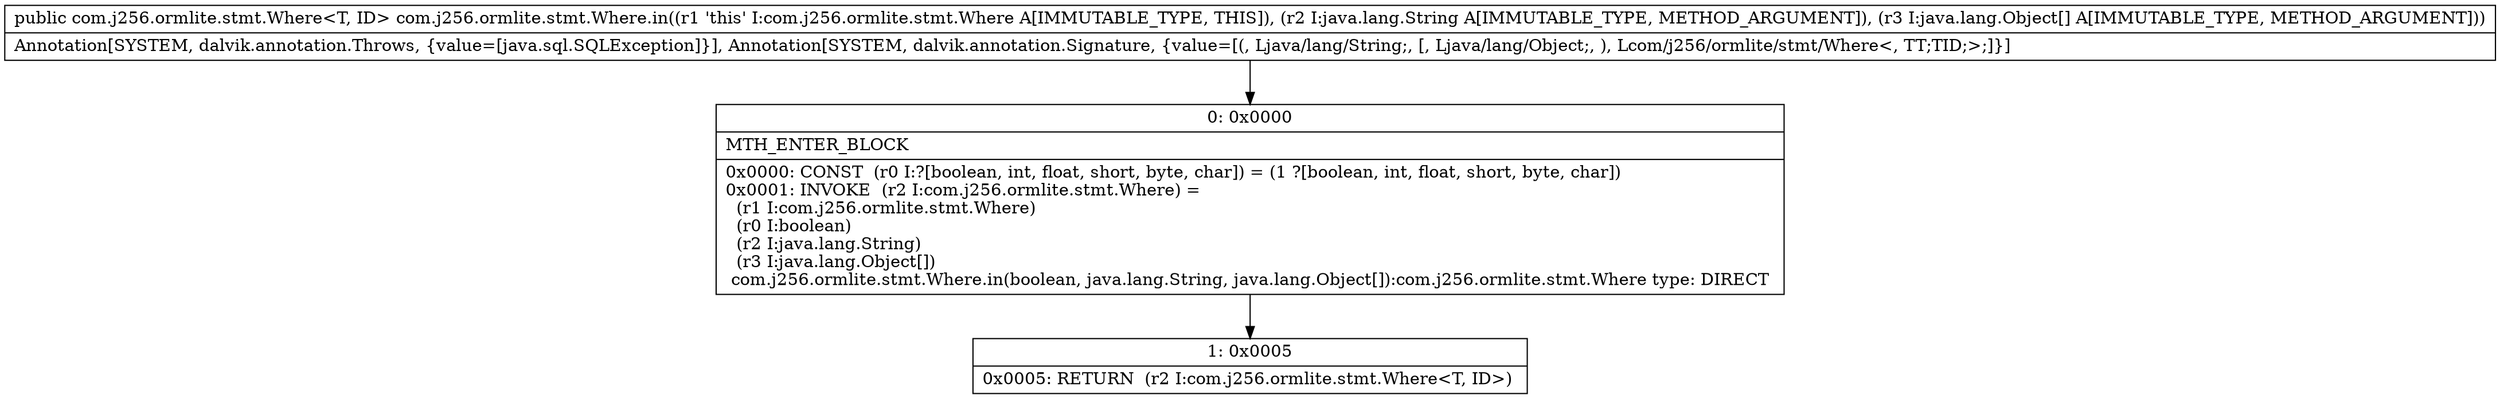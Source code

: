 digraph "CFG forcom.j256.ormlite.stmt.Where.in(Ljava\/lang\/String;[Ljava\/lang\/Object;)Lcom\/j256\/ormlite\/stmt\/Where;" {
Node_0 [shape=record,label="{0\:\ 0x0000|MTH_ENTER_BLOCK\l|0x0000: CONST  (r0 I:?[boolean, int, float, short, byte, char]) = (1 ?[boolean, int, float, short, byte, char]) \l0x0001: INVOKE  (r2 I:com.j256.ormlite.stmt.Where) = \l  (r1 I:com.j256.ormlite.stmt.Where)\l  (r0 I:boolean)\l  (r2 I:java.lang.String)\l  (r3 I:java.lang.Object[])\l com.j256.ormlite.stmt.Where.in(boolean, java.lang.String, java.lang.Object[]):com.j256.ormlite.stmt.Where type: DIRECT \l}"];
Node_1 [shape=record,label="{1\:\ 0x0005|0x0005: RETURN  (r2 I:com.j256.ormlite.stmt.Where\<T, ID\>) \l}"];
MethodNode[shape=record,label="{public com.j256.ormlite.stmt.Where\<T, ID\> com.j256.ormlite.stmt.Where.in((r1 'this' I:com.j256.ormlite.stmt.Where A[IMMUTABLE_TYPE, THIS]), (r2 I:java.lang.String A[IMMUTABLE_TYPE, METHOD_ARGUMENT]), (r3 I:java.lang.Object[] A[IMMUTABLE_TYPE, METHOD_ARGUMENT]))  | Annotation[SYSTEM, dalvik.annotation.Throws, \{value=[java.sql.SQLException]\}], Annotation[SYSTEM, dalvik.annotation.Signature, \{value=[(, Ljava\/lang\/String;, [, Ljava\/lang\/Object;, ), Lcom\/j256\/ormlite\/stmt\/Where\<, TT;TID;\>;]\}]\l}"];
MethodNode -> Node_0;
Node_0 -> Node_1;
}

